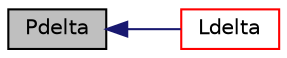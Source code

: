 digraph "Pdelta"
{
  bgcolor="transparent";
  edge [fontname="Helvetica",fontsize="10",labelfontname="Helvetica",labelfontsize="10"];
  node [fontname="Helvetica",fontsize="10",shape=record];
  rankdir="LR";
  Node1 [label="Pdelta",height=0.2,width=0.4,color="black", fillcolor="grey75", style="filled", fontcolor="black"];
  Node1 -> Node2 [dir="back",color="midnightblue",fontsize="10",style="solid",fontname="Helvetica"];
  Node2 [label="Ldelta",height=0.2,width=0.4,color="red",URL="$a01652.html#aa7f180fa11de4e9a567e71c29b054d0b",tooltip="Return the one-third-octave-band PFL spectrum. "];
}
